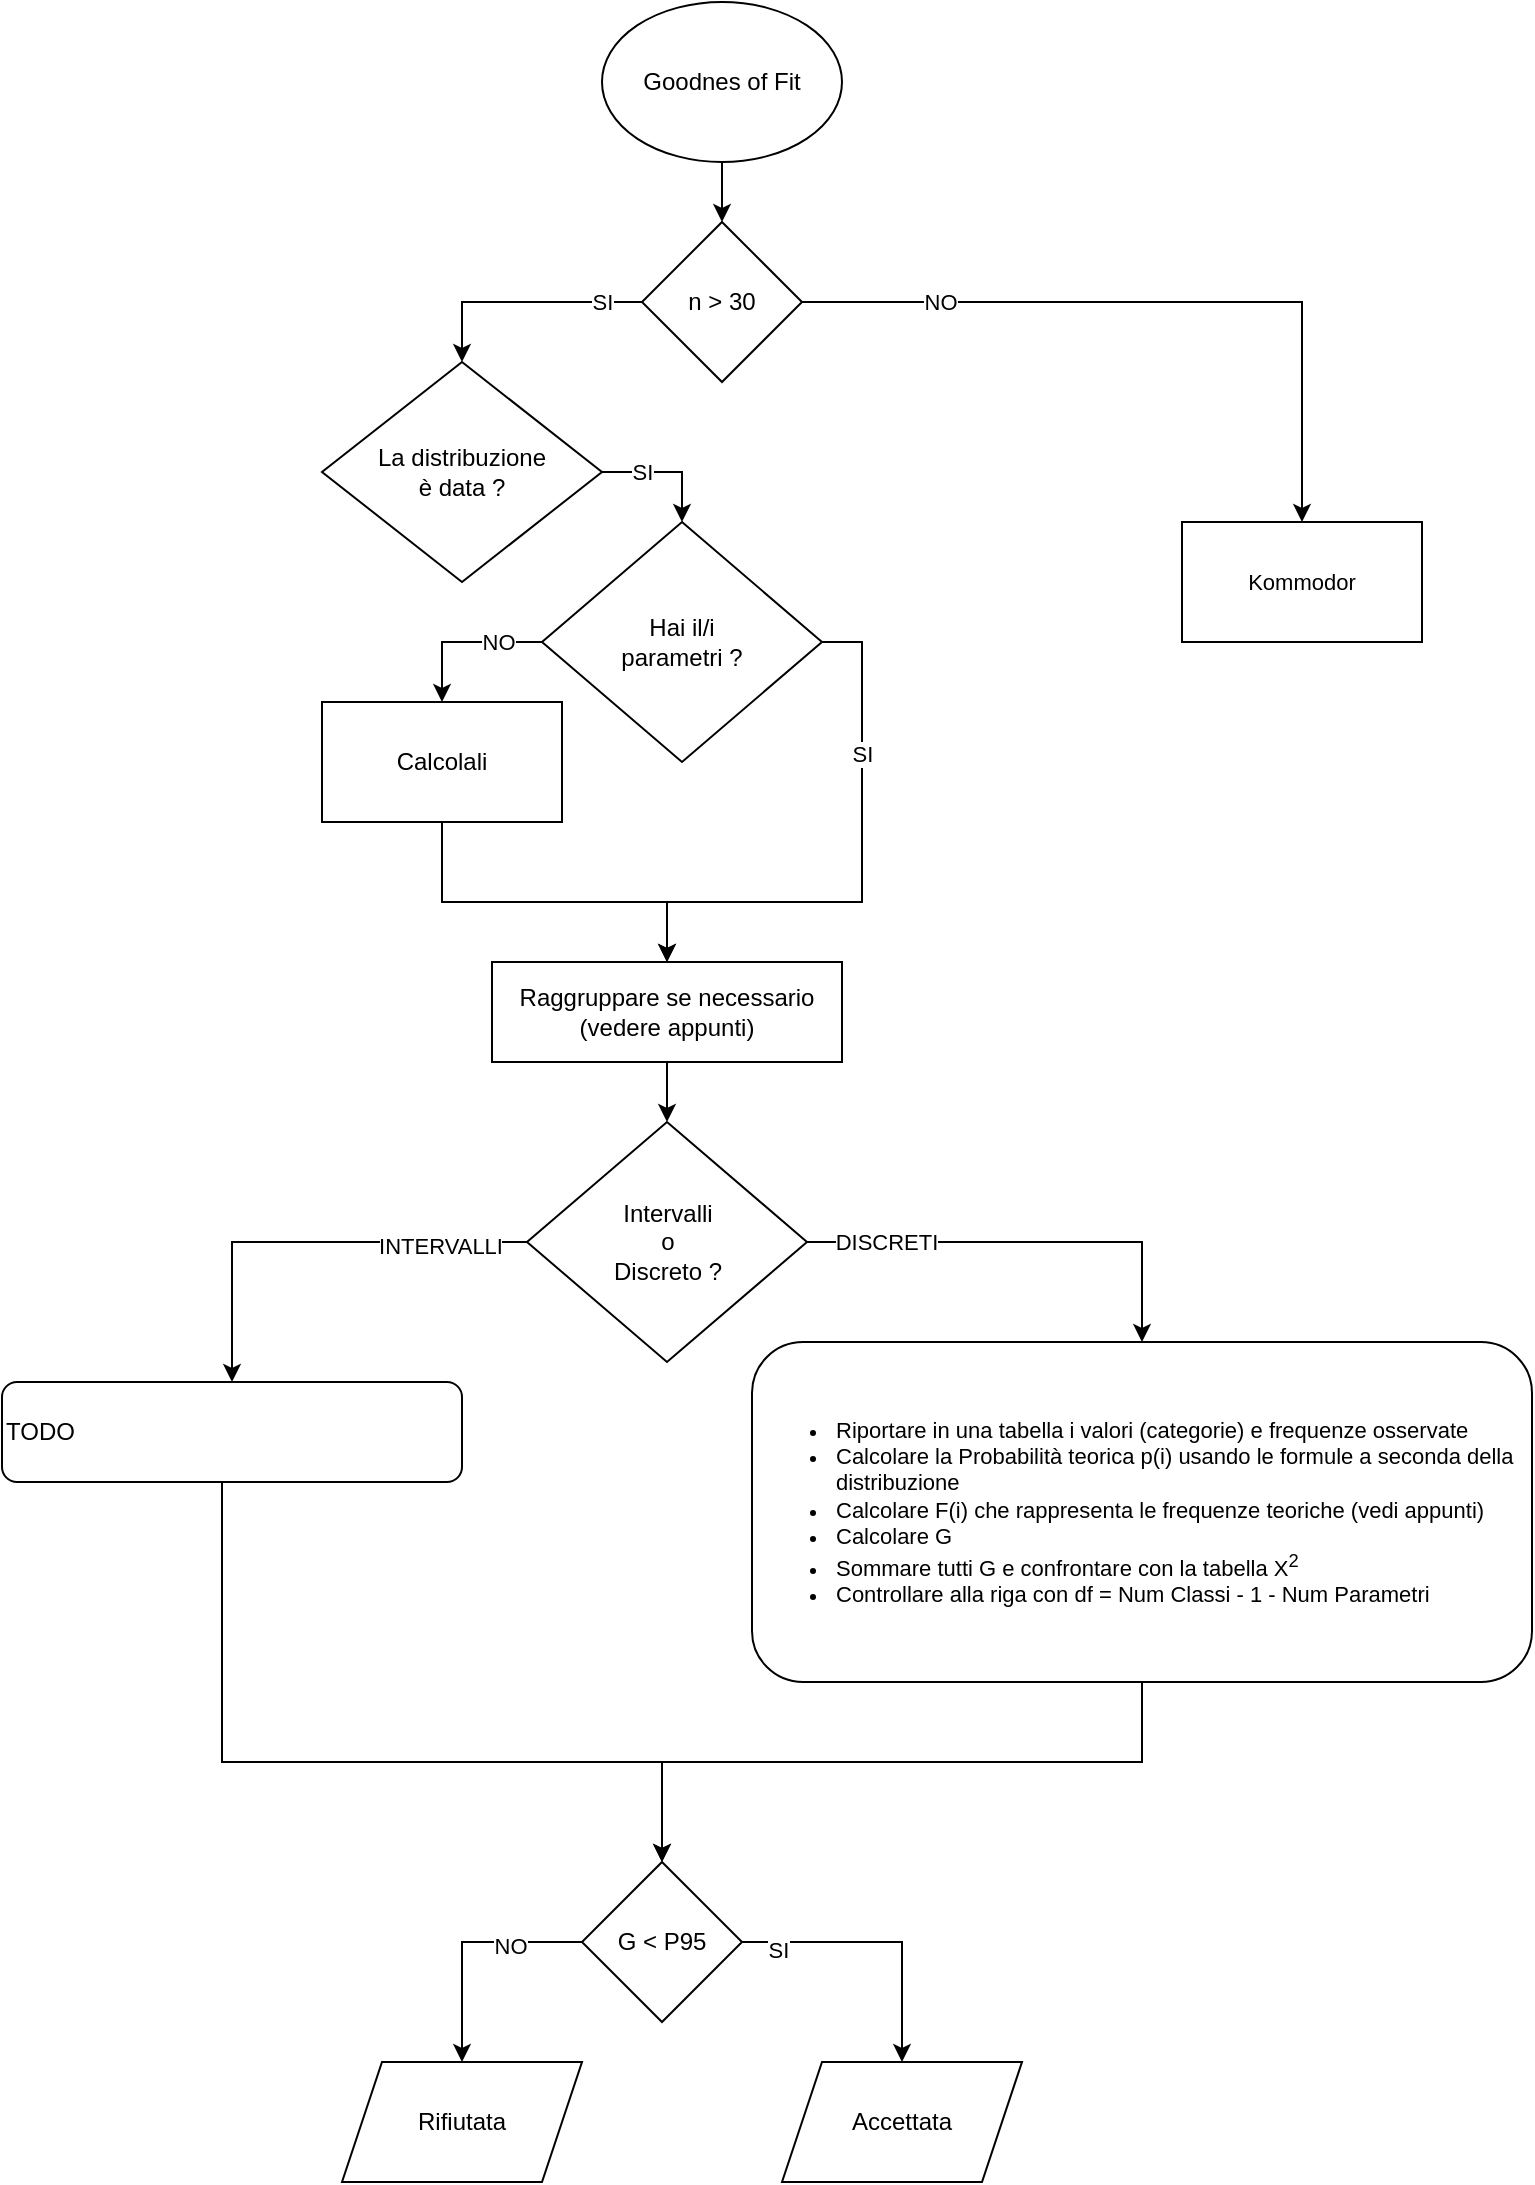 <mxfile version="20.8.5"><diagram id="7AOOAicFHiVX97b4YfLI" name="Pagina-1"><mxGraphModel dx="1195" dy="643" grid="1" gridSize="10" guides="1" tooltips="1" connect="1" arrows="1" fold="1" page="1" pageScale="1" pageWidth="827" pageHeight="1169" math="0" shadow="0"><root><mxCell id="0"/><mxCell id="1" parent="0"/><mxCell id="iv5iqhaZxCTCLKK5Lpi--4" style="edgeStyle=orthogonalEdgeStyle;rounded=0;orthogonalLoop=1;jettySize=auto;html=1;entryX=0.5;entryY=0;entryDx=0;entryDy=0;" edge="1" parent="1" source="iv5iqhaZxCTCLKK5Lpi--1" target="iv5iqhaZxCTCLKK5Lpi--2"><mxGeometry relative="1" as="geometry"/></mxCell><mxCell id="iv5iqhaZxCTCLKK5Lpi--1" value="Goodnes of Fit" style="ellipse;whiteSpace=wrap;html=1;" vertex="1" parent="1"><mxGeometry x="330" y="10" width="120" height="80" as="geometry"/></mxCell><mxCell id="iv5iqhaZxCTCLKK5Lpi--5" style="edgeStyle=orthogonalEdgeStyle;rounded=0;orthogonalLoop=1;jettySize=auto;html=1;exitX=0;exitY=0.5;exitDx=0;exitDy=0;entryX=0.5;entryY=0;entryDx=0;entryDy=0;" edge="1" parent="1" source="iv5iqhaZxCTCLKK5Lpi--2" target="iv5iqhaZxCTCLKK5Lpi--10"><mxGeometry relative="1" as="geometry"><mxPoint x="170" y="490" as="targetPoint"/><Array as="points"><mxPoint x="260" y="160"/></Array></mxGeometry></mxCell><mxCell id="iv5iqhaZxCTCLKK5Lpi--6" value="&lt;div&gt;SI&lt;/div&gt;" style="edgeLabel;html=1;align=center;verticalAlign=middle;resizable=0;points=[];" vertex="1" connectable="0" parent="iv5iqhaZxCTCLKK5Lpi--5"><mxGeometry x="-0.632" y="-3" relative="1" as="geometry"><mxPoint x="2" y="3" as="offset"/></mxGeometry></mxCell><mxCell id="iv5iqhaZxCTCLKK5Lpi--7" style="edgeStyle=orthogonalEdgeStyle;rounded=0;orthogonalLoop=1;jettySize=auto;html=1;exitX=1;exitY=0.5;exitDx=0;exitDy=0;" edge="1" parent="1" source="iv5iqhaZxCTCLKK5Lpi--2" target="iv5iqhaZxCTCLKK5Lpi--41"><mxGeometry relative="1" as="geometry"><mxPoint x="670" y="260" as="targetPoint"/></mxGeometry></mxCell><mxCell id="iv5iqhaZxCTCLKK5Lpi--8" value="NO" style="edgeLabel;html=1;align=center;verticalAlign=middle;resizable=0;points=[];" vertex="1" connectable="0" parent="iv5iqhaZxCTCLKK5Lpi--7"><mxGeometry x="-0.619" relative="1" as="geometry"><mxPoint as="offset"/></mxGeometry></mxCell><mxCell id="iv5iqhaZxCTCLKK5Lpi--2" value="&lt;div&gt;n &amp;gt; 30&lt;/div&gt;" style="rhombus;whiteSpace=wrap;html=1;" vertex="1" parent="1"><mxGeometry x="350" y="120" width="80" height="80" as="geometry"/></mxCell><mxCell id="iv5iqhaZxCTCLKK5Lpi--11" style="edgeStyle=orthogonalEdgeStyle;rounded=0;orthogonalLoop=1;jettySize=auto;html=1;exitX=1;exitY=0.5;exitDx=0;exitDy=0;entryX=0.5;entryY=0;entryDx=0;entryDy=0;" edge="1" parent="1" source="iv5iqhaZxCTCLKK5Lpi--10" target="iv5iqhaZxCTCLKK5Lpi--13"><mxGeometry relative="1" as="geometry"><mxPoint x="390" y="520" as="targetPoint"/></mxGeometry></mxCell><mxCell id="iv5iqhaZxCTCLKK5Lpi--12" value="SI" style="edgeLabel;html=1;align=center;verticalAlign=middle;resizable=0;points=[];" vertex="1" connectable="0" parent="iv5iqhaZxCTCLKK5Lpi--11"><mxGeometry x="-0.785" y="-4" relative="1" as="geometry"><mxPoint x="13" y="-4" as="offset"/></mxGeometry></mxCell><mxCell id="iv5iqhaZxCTCLKK5Lpi--10" value="La distribuzione&lt;br&gt; è data ?" style="rhombus;whiteSpace=wrap;html=1;" vertex="1" parent="1"><mxGeometry x="190" y="190" width="140" height="110" as="geometry"/></mxCell><mxCell id="iv5iqhaZxCTCLKK5Lpi--18" style="edgeStyle=orthogonalEdgeStyle;rounded=0;orthogonalLoop=1;jettySize=auto;html=1;exitX=0;exitY=0.5;exitDx=0;exitDy=0;" edge="1" parent="1" source="iv5iqhaZxCTCLKK5Lpi--13" target="iv5iqhaZxCTCLKK5Lpi--20"><mxGeometry relative="1" as="geometry"><mxPoint x="220" y="670" as="targetPoint"/></mxGeometry></mxCell><mxCell id="iv5iqhaZxCTCLKK5Lpi--19" value="&lt;div&gt;NO&lt;/div&gt;" style="edgeLabel;html=1;align=center;verticalAlign=middle;resizable=0;points=[];" vertex="1" connectable="0" parent="iv5iqhaZxCTCLKK5Lpi--18"><mxGeometry x="-0.451" relative="1" as="geometry"><mxPoint as="offset"/></mxGeometry></mxCell><mxCell id="iv5iqhaZxCTCLKK5Lpi--23" style="edgeStyle=orthogonalEdgeStyle;rounded=0;orthogonalLoop=1;jettySize=auto;html=1;entryX=0.5;entryY=0;entryDx=0;entryDy=0;" edge="1" parent="1" source="iv5iqhaZxCTCLKK5Lpi--13" target="iv5iqhaZxCTCLKK5Lpi--16"><mxGeometry relative="1" as="geometry"><Array as="points"><mxPoint x="460" y="330"/><mxPoint x="460" y="460"/><mxPoint x="363" y="460"/></Array></mxGeometry></mxCell><mxCell id="iv5iqhaZxCTCLKK5Lpi--24" value="SI" style="edgeLabel;html=1;align=center;verticalAlign=middle;resizable=0;points=[];" vertex="1" connectable="0" parent="iv5iqhaZxCTCLKK5Lpi--23"><mxGeometry x="-0.451" relative="1" as="geometry"><mxPoint as="offset"/></mxGeometry></mxCell><mxCell id="iv5iqhaZxCTCLKK5Lpi--13" value="Hai il/i&lt;br&gt;parametri ?" style="rhombus;whiteSpace=wrap;html=1;" vertex="1" parent="1"><mxGeometry x="300" y="270" width="140" height="120" as="geometry"/></mxCell><mxCell id="iv5iqhaZxCTCLKK5Lpi--22" style="edgeStyle=orthogonalEdgeStyle;rounded=0;orthogonalLoop=1;jettySize=auto;html=1;" edge="1" parent="1" source="iv5iqhaZxCTCLKK5Lpi--16" target="iv5iqhaZxCTCLKK5Lpi--17"><mxGeometry relative="1" as="geometry"/></mxCell><mxCell id="iv5iqhaZxCTCLKK5Lpi--16" value="Raggruppare se necessario&lt;br&gt;(vedere appunti)" style="rounded=0;whiteSpace=wrap;html=1;" vertex="1" parent="1"><mxGeometry x="275" y="490" width="175" height="50" as="geometry"/></mxCell><mxCell id="iv5iqhaZxCTCLKK5Lpi--25" style="edgeStyle=orthogonalEdgeStyle;rounded=0;orthogonalLoop=1;jettySize=auto;html=1;exitX=1;exitY=0.5;exitDx=0;exitDy=0;entryX=0.5;entryY=0;entryDx=0;entryDy=0;" edge="1" parent="1" source="iv5iqhaZxCTCLKK5Lpi--17" target="iv5iqhaZxCTCLKK5Lpi--40"><mxGeometry relative="1" as="geometry"><mxPoint x="500" y="760" as="targetPoint"/></mxGeometry></mxCell><mxCell id="iv5iqhaZxCTCLKK5Lpi--26" value="DISCRETI" style="edgeLabel;html=1;align=center;verticalAlign=middle;resizable=0;points=[];" vertex="1" connectable="0" parent="iv5iqhaZxCTCLKK5Lpi--25"><mxGeometry x="-0.873" relative="1" as="geometry"><mxPoint x="25" as="offset"/></mxGeometry></mxCell><mxCell id="iv5iqhaZxCTCLKK5Lpi--27" style="edgeStyle=orthogonalEdgeStyle;rounded=0;orthogonalLoop=1;jettySize=auto;html=1;entryX=0.5;entryY=0;entryDx=0;entryDy=0;" edge="1" parent="1" source="iv5iqhaZxCTCLKK5Lpi--17" target="iv5iqhaZxCTCLKK5Lpi--42"><mxGeometry relative="1" as="geometry"><mxPoint x="110" y="760" as="targetPoint"/><Array as="points"><mxPoint x="145" y="630"/></Array></mxGeometry></mxCell><mxCell id="iv5iqhaZxCTCLKK5Lpi--28" value="&lt;div&gt;INTERVALLI&lt;/div&gt;" style="edgeLabel;html=1;align=center;verticalAlign=middle;resizable=0;points=[];" vertex="1" connectable="0" parent="iv5iqhaZxCTCLKK5Lpi--27"><mxGeometry x="-0.596" y="2" relative="1" as="geometry"><mxPoint as="offset"/></mxGeometry></mxCell><mxCell id="iv5iqhaZxCTCLKK5Lpi--17" value="&lt;div&gt;Intervalli &lt;br&gt;&lt;/div&gt;&lt;div&gt;o&lt;/div&gt;&lt;div&gt;Discreto ?&lt;br&gt;&lt;/div&gt;" style="rhombus;whiteSpace=wrap;html=1;" vertex="1" parent="1"><mxGeometry x="292.5" y="570" width="140" height="120" as="geometry"/></mxCell><mxCell id="iv5iqhaZxCTCLKK5Lpi--21" style="edgeStyle=orthogonalEdgeStyle;rounded=0;orthogonalLoop=1;jettySize=auto;html=1;exitX=0.5;exitY=1;exitDx=0;exitDy=0;entryX=0.5;entryY=0;entryDx=0;entryDy=0;" edge="1" parent="1" source="iv5iqhaZxCTCLKK5Lpi--20" target="iv5iqhaZxCTCLKK5Lpi--16"><mxGeometry relative="1" as="geometry"><mxPoint x="400" y="900" as="targetPoint"/><Array as="points"><mxPoint x="250" y="460"/><mxPoint x="363" y="460"/></Array></mxGeometry></mxCell><mxCell id="iv5iqhaZxCTCLKK5Lpi--20" value="Calcolali" style="rounded=0;whiteSpace=wrap;html=1;" vertex="1" parent="1"><mxGeometry x="190" y="360" width="120" height="60" as="geometry"/></mxCell><mxCell id="iv5iqhaZxCTCLKK5Lpi--31" value="" style="edgeStyle=orthogonalEdgeStyle;rounded=0;orthogonalLoop=1;jettySize=auto;html=1;exitX=0.5;exitY=1;exitDx=0;exitDy=0;" edge="1" parent="1" source="iv5iqhaZxCTCLKK5Lpi--40" target="iv5iqhaZxCTCLKK5Lpi--30"><mxGeometry relative="1" as="geometry"><mxPoint x="730" y="680" as="sourcePoint"/><Array as="points"><mxPoint x="600" y="890"/><mxPoint x="360" y="890"/></Array></mxGeometry></mxCell><mxCell id="iv5iqhaZxCTCLKK5Lpi--32" style="edgeStyle=orthogonalEdgeStyle;rounded=0;orthogonalLoop=1;jettySize=auto;html=1;entryX=0.5;entryY=0;entryDx=0;entryDy=0;" edge="1" parent="1" source="iv5iqhaZxCTCLKK5Lpi--30" target="iv5iqhaZxCTCLKK5Lpi--35"><mxGeometry relative="1" as="geometry"><mxPoint x="480" y="1090" as="targetPoint"/></mxGeometry></mxCell><mxCell id="iv5iqhaZxCTCLKK5Lpi--33" value="SI" style="edgeLabel;html=1;align=center;verticalAlign=middle;resizable=0;points=[];" vertex="1" connectable="0" parent="iv5iqhaZxCTCLKK5Lpi--32"><mxGeometry x="-0.746" y="-4" relative="1" as="geometry"><mxPoint as="offset"/></mxGeometry></mxCell><mxCell id="iv5iqhaZxCTCLKK5Lpi--38" style="edgeStyle=orthogonalEdgeStyle;rounded=0;orthogonalLoop=1;jettySize=auto;html=1;entryX=0.5;entryY=0;entryDx=0;entryDy=0;" edge="1" parent="1" source="iv5iqhaZxCTCLKK5Lpi--30" target="iv5iqhaZxCTCLKK5Lpi--37"><mxGeometry relative="1" as="geometry"><Array as="points"><mxPoint x="260" y="980"/></Array></mxGeometry></mxCell><mxCell id="iv5iqhaZxCTCLKK5Lpi--39" value="NO" style="edgeLabel;html=1;align=center;verticalAlign=middle;resizable=0;points=[];" vertex="1" connectable="0" parent="iv5iqhaZxCTCLKK5Lpi--38"><mxGeometry x="-0.4" y="2" relative="1" as="geometry"><mxPoint as="offset"/></mxGeometry></mxCell><mxCell id="iv5iqhaZxCTCLKK5Lpi--30" value="&lt;div align=&quot;center&quot;&gt;G &amp;lt; P95&lt;br&gt;&lt;/div&gt;" style="rhombus;whiteSpace=wrap;html=1;align=center;" vertex="1" parent="1"><mxGeometry x="320" y="940" width="80" height="80" as="geometry"/></mxCell><mxCell id="iv5iqhaZxCTCLKK5Lpi--35" value="Accettata" style="shape=parallelogram;perimeter=parallelogramPerimeter;whiteSpace=wrap;html=1;fixedSize=1;" vertex="1" parent="1"><mxGeometry x="420" y="1040" width="120" height="60" as="geometry"/></mxCell><mxCell id="iv5iqhaZxCTCLKK5Lpi--37" value="Rifiutata" style="shape=parallelogram;perimeter=parallelogramPerimeter;whiteSpace=wrap;html=1;fixedSize=1;" vertex="1" parent="1"><mxGeometry x="200" y="1040" width="120" height="60" as="geometry"/></mxCell><mxCell id="iv5iqhaZxCTCLKK5Lpi--40" value="&lt;div style=&quot;font-size: 11px;&quot; align=&quot;left&quot;&gt;&lt;ul&gt;&lt;li&gt;&lt;font style=&quot;font-size: 11px;&quot;&gt;Riportare in una tabella i valori (categorie) e frequenze osservate&lt;/font&gt;&lt;/li&gt;&lt;li&gt;&lt;font style=&quot;font-size: 11px;&quot;&gt;Calcolare la Probabilità teorica p(i) usando le formule a seconda della distribuzione&lt;/font&gt;&lt;/li&gt;&lt;li&gt;&lt;font style=&quot;font-size: 11px;&quot;&gt;Calcolare F(i) che rappresenta le frequenze teoriche (vedi appunti)&lt;/font&gt;&lt;/li&gt;&lt;li&gt;&lt;font style=&quot;font-size: 11px;&quot;&gt;Calcolare G&lt;/font&gt;&lt;/li&gt;&lt;li&gt;&lt;font style=&quot;font-size: 11px;&quot;&gt;Sommare tutti G e confrontare con la tabella X&lt;sup&gt;2&lt;/sup&gt;&lt;/font&gt;&lt;/li&gt;&lt;li&gt;&lt;font style=&quot;font-size: 11px;&quot;&gt;Controllare alla riga con df = Num Classi - 1 - Num Parametri&lt;/font&gt;&lt;/li&gt;&lt;/ul&gt;&lt;/div&gt;" style="rounded=1;whiteSpace=wrap;html=1;align=left;" vertex="1" parent="1"><mxGeometry x="405" y="680" width="390" height="170" as="geometry"/></mxCell><mxCell id="iv5iqhaZxCTCLKK5Lpi--41" value="Kommodor" style="rounded=0;whiteSpace=wrap;html=1;fontSize=11;" vertex="1" parent="1"><mxGeometry x="620" y="270" width="120" height="60" as="geometry"/></mxCell><mxCell id="iv5iqhaZxCTCLKK5Lpi--43" style="edgeStyle=orthogonalEdgeStyle;rounded=0;orthogonalLoop=1;jettySize=auto;html=1;fontSize=11;" edge="1" parent="1" source="iv5iqhaZxCTCLKK5Lpi--42" target="iv5iqhaZxCTCLKK5Lpi--30"><mxGeometry relative="1" as="geometry"><Array as="points"><mxPoint x="140" y="890"/><mxPoint x="360" y="890"/></Array></mxGeometry></mxCell><mxCell id="iv5iqhaZxCTCLKK5Lpi--42" value="TODO" style="rounded=1;whiteSpace=wrap;html=1;align=left;" vertex="1" parent="1"><mxGeometry x="30" y="700" width="230" height="50" as="geometry"/></mxCell></root></mxGraphModel></diagram></mxfile>